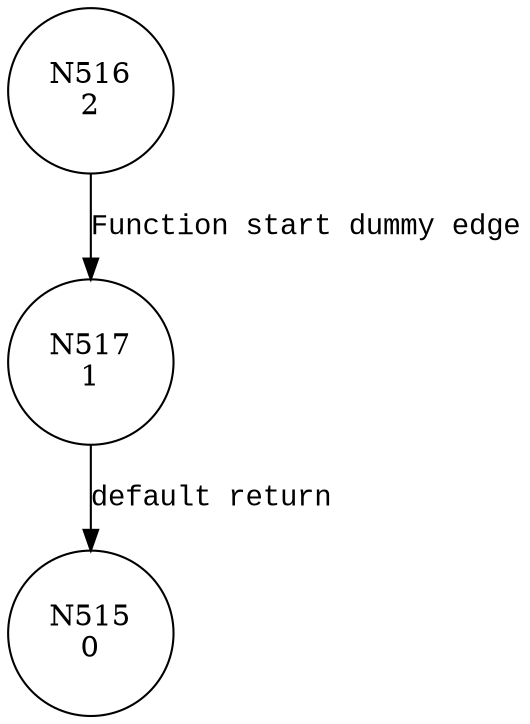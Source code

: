 digraph Error_Handler {
516 [shape="circle" label="N516\n2"]
517 [shape="circle" label="N517\n1"]
515 [shape="circle" label="N515\n0"]
516 -> 517 [label="Function start dummy edge" fontname="Courier New"]
517 -> 515 [label="default return" fontname="Courier New"]
}